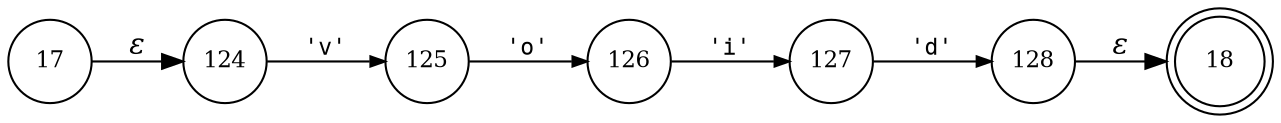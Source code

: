 digraph ATN {
rankdir=LR;
s18[fontsize=11, label="18", shape=doublecircle, fixedsize=true, width=.6];
s128[fontsize=11,label="128", shape=circle, fixedsize=true, width=.55, peripheries=1];
s17[fontsize=11,label="17", shape=circle, fixedsize=true, width=.55, peripheries=1];
s124[fontsize=11,label="124", shape=circle, fixedsize=true, width=.55, peripheries=1];
s125[fontsize=11,label="125", shape=circle, fixedsize=true, width=.55, peripheries=1];
s126[fontsize=11,label="126", shape=circle, fixedsize=true, width=.55, peripheries=1];
s127[fontsize=11,label="127", shape=circle, fixedsize=true, width=.55, peripheries=1];
s17 -> s124 [fontname="Times-Italic", label="&epsilon;"];
s124 -> s125 [fontsize=11, fontname="Courier", arrowsize=.7, label = "'v'", arrowhead = normal];
s125 -> s126 [fontsize=11, fontname="Courier", arrowsize=.7, label = "'o'", arrowhead = normal];
s126 -> s127 [fontsize=11, fontname="Courier", arrowsize=.7, label = "'i'", arrowhead = normal];
s127 -> s128 [fontsize=11, fontname="Courier", arrowsize=.7, label = "'d'", arrowhead = normal];
s128 -> s18 [fontname="Times-Italic", label="&epsilon;"];
}